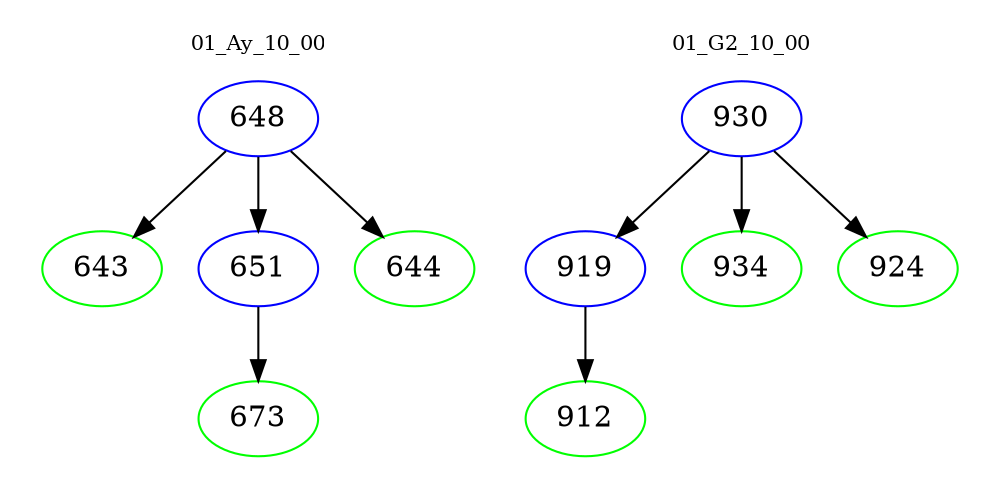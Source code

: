 digraph{
subgraph cluster_0 {
color = white
label = "01_Ay_10_00";
fontsize=10;
T0_648 [label="648", color="blue"]
T0_648 -> T0_643 [color="black"]
T0_643 [label="643", color="green"]
T0_648 -> T0_651 [color="black"]
T0_651 [label="651", color="blue"]
T0_651 -> T0_673 [color="black"]
T0_673 [label="673", color="green"]
T0_648 -> T0_644 [color="black"]
T0_644 [label="644", color="green"]
}
subgraph cluster_1 {
color = white
label = "01_G2_10_00";
fontsize=10;
T1_930 [label="930", color="blue"]
T1_930 -> T1_919 [color="black"]
T1_919 [label="919", color="blue"]
T1_919 -> T1_912 [color="black"]
T1_912 [label="912", color="green"]
T1_930 -> T1_934 [color="black"]
T1_934 [label="934", color="green"]
T1_930 -> T1_924 [color="black"]
T1_924 [label="924", color="green"]
}
}
